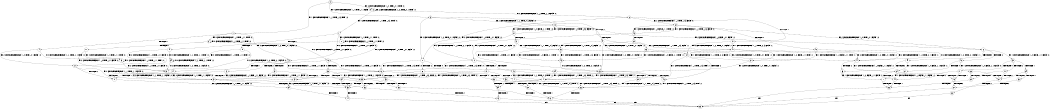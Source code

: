 digraph BCG {
size = "7, 10.5";
center = TRUE;
node [shape = circle];
0 [peripheries = 2];
0 -> 1 [label = "EX !1 !ATOMIC_EXCH_BRANCH (1, +1, TRUE, +0, 3, TRUE) !:0:"];
0 -> 2 [label = "EX !2 !ATOMIC_EXCH_BRANCH (1, +0, TRUE, +0, 1, TRUE) !:0:"];
0 -> 3 [label = "EX !0 !ATOMIC_EXCH_BRANCH (1, +1, TRUE, +1, 1, FALSE) !:0:"];
1 -> 4 [label = "TERMINATE !1"];
1 -> 5 [label = "EX !2 !ATOMIC_EXCH_BRANCH (1, +0, TRUE, +0, 1, FALSE) !:0:"];
1 -> 6 [label = "EX !0 !ATOMIC_EXCH_BRANCH (1, +1, TRUE, +1, 1, TRUE) !:0:"];
2 -> 7 [label = "EX !1 !ATOMIC_EXCH_BRANCH (1, +1, TRUE, +0, 3, TRUE) !:0:"];
2 -> 8 [label = "EX !0 !ATOMIC_EXCH_BRANCH (1, +1, TRUE, +1, 1, FALSE) !:0:"];
2 -> 2 [label = "EX !2 !ATOMIC_EXCH_BRANCH (1, +0, TRUE, +0, 1, TRUE) !:0:"];
3 -> 9 [label = "TERMINATE !0"];
3 -> 10 [label = "EX !1 !ATOMIC_EXCH_BRANCH (1, +1, TRUE, +0, 3, FALSE) !:0:"];
3 -> 11 [label = "EX !2 !ATOMIC_EXCH_BRANCH (1, +0, TRUE, +0, 1, FALSE) !:0:"];
4 -> 12 [label = "EX !2 !ATOMIC_EXCH_BRANCH (1, +0, TRUE, +0, 1, FALSE) !:0:"];
4 -> 13 [label = "EX !0 !ATOMIC_EXCH_BRANCH (1, +1, TRUE, +1, 1, TRUE) !:0:"];
5 -> 14 [label = "TERMINATE !1"];
5 -> 15 [label = "TERMINATE !2"];
5 -> 16 [label = "EX !0 !ATOMIC_EXCH_BRANCH (1, +1, TRUE, +1, 1, FALSE) !:0:"];
6 -> 17 [label = "TERMINATE !1"];
6 -> 18 [label = "EX !2 !ATOMIC_EXCH_BRANCH (1, +0, TRUE, +0, 1, FALSE) !:0:"];
6 -> 6 [label = "EX !0 !ATOMIC_EXCH_BRANCH (1, +1, TRUE, +1, 1, TRUE) !:0:"];
7 -> 19 [label = "TERMINATE !1"];
7 -> 20 [label = "EX !0 !ATOMIC_EXCH_BRANCH (1, +1, TRUE, +1, 1, TRUE) !:0:"];
7 -> 5 [label = "EX !2 !ATOMIC_EXCH_BRANCH (1, +0, TRUE, +0, 1, FALSE) !:0:"];
8 -> 21 [label = "TERMINATE !0"];
8 -> 22 [label = "EX !1 !ATOMIC_EXCH_BRANCH (1, +1, TRUE, +0, 3, FALSE) !:0:"];
8 -> 11 [label = "EX !2 !ATOMIC_EXCH_BRANCH (1, +0, TRUE, +0, 1, FALSE) !:0:"];
9 -> 23 [label = "EX !1 !ATOMIC_EXCH_BRANCH (1, +1, TRUE, +0, 3, FALSE) !:1:"];
9 -> 24 [label = "EX !2 !ATOMIC_EXCH_BRANCH (1, +0, TRUE, +0, 1, FALSE) !:1:"];
10 -> 25 [label = "TERMINATE !0"];
10 -> 26 [label = "EX !2 !ATOMIC_EXCH_BRANCH (1, +0, TRUE, +0, 1, FALSE) !:0:"];
10 -> 27 [label = "EX !1 !ATOMIC_EXCH_BRANCH (1, +0, FALSE, +1, 1, TRUE) !:0:"];
11 -> 28 [label = "TERMINATE !2"];
11 -> 29 [label = "TERMINATE !0"];
11 -> 16 [label = "EX !1 !ATOMIC_EXCH_BRANCH (1, +1, TRUE, +0, 3, TRUE) !:0:"];
12 -> 30 [label = "TERMINATE !2"];
12 -> 31 [label = "EX !0 !ATOMIC_EXCH_BRANCH (1, +1, TRUE, +1, 1, FALSE) !:0:"];
13 -> 32 [label = "EX !2 !ATOMIC_EXCH_BRANCH (1, +0, TRUE, +0, 1, FALSE) !:0:"];
13 -> 13 [label = "EX !0 !ATOMIC_EXCH_BRANCH (1, +1, TRUE, +1, 1, TRUE) !:0:"];
14 -> 30 [label = "TERMINATE !2"];
14 -> 31 [label = "EX !0 !ATOMIC_EXCH_BRANCH (1, +1, TRUE, +1, 1, FALSE) !:0:"];
15 -> 30 [label = "TERMINATE !1"];
15 -> 33 [label = "EX !0 !ATOMIC_EXCH_BRANCH (1, +1, TRUE, +1, 1, FALSE) !:0:"];
16 -> 34 [label = "TERMINATE !1"];
16 -> 35 [label = "TERMINATE !2"];
16 -> 36 [label = "TERMINATE !0"];
17 -> 32 [label = "EX !2 !ATOMIC_EXCH_BRANCH (1, +0, TRUE, +0, 1, FALSE) !:0:"];
17 -> 13 [label = "EX !0 !ATOMIC_EXCH_BRANCH (1, +1, TRUE, +1, 1, TRUE) !:0:"];
18 -> 37 [label = "TERMINATE !1"];
18 -> 38 [label = "TERMINATE !2"];
18 -> 16 [label = "EX !0 !ATOMIC_EXCH_BRANCH (1, +1, TRUE, +1, 1, FALSE) !:0:"];
19 -> 39 [label = "EX !0 !ATOMIC_EXCH_BRANCH (1, +1, TRUE, +1, 1, TRUE) !:0:"];
19 -> 12 [label = "EX !2 !ATOMIC_EXCH_BRANCH (1, +0, TRUE, +0, 1, FALSE) !:0:"];
20 -> 40 [label = "TERMINATE !1"];
20 -> 18 [label = "EX !2 !ATOMIC_EXCH_BRANCH (1, +0, TRUE, +0, 1, FALSE) !:0:"];
20 -> 20 [label = "EX !0 !ATOMIC_EXCH_BRANCH (1, +1, TRUE, +1, 1, TRUE) !:0:"];
21 -> 41 [label = "EX !1 !ATOMIC_EXCH_BRANCH (1, +1, TRUE, +0, 3, FALSE) !:1:"];
21 -> 24 [label = "EX !2 !ATOMIC_EXCH_BRANCH (1, +0, TRUE, +0, 1, FALSE) !:1:"];
22 -> 42 [label = "TERMINATE !0"];
22 -> 26 [label = "EX !2 !ATOMIC_EXCH_BRANCH (1, +0, TRUE, +0, 1, FALSE) !:0:"];
22 -> 43 [label = "EX !1 !ATOMIC_EXCH_BRANCH (1, +0, FALSE, +1, 1, TRUE) !:0:"];
23 -> 44 [label = "EX !2 !ATOMIC_EXCH_BRANCH (1, +0, TRUE, +0, 1, FALSE) !:1:"];
23 -> 45 [label = "EX !1 !ATOMIC_EXCH_BRANCH (1, +0, FALSE, +1, 1, TRUE) !:1:"];
24 -> 46 [label = "TERMINATE !2"];
24 -> 47 [label = "EX !1 !ATOMIC_EXCH_BRANCH (1, +1, TRUE, +0, 3, TRUE) !:1:"];
25 -> 44 [label = "EX !2 !ATOMIC_EXCH_BRANCH (1, +0, TRUE, +0, 1, FALSE) !:1:"];
25 -> 45 [label = "EX !1 !ATOMIC_EXCH_BRANCH (1, +0, FALSE, +1, 1, TRUE) !:1:"];
26 -> 48 [label = "TERMINATE !2"];
26 -> 49 [label = "TERMINATE !0"];
26 -> 50 [label = "EX !1 !ATOMIC_EXCH_BRANCH (1, +0, FALSE, +1, 1, FALSE) !:0:"];
27 -> 51 [label = "TERMINATE !0"];
27 -> 52 [label = "EX !2 !ATOMIC_EXCH_BRANCH (1, +0, TRUE, +0, 1, FALSE) !:0:"];
27 -> 10 [label = "EX !1 !ATOMIC_EXCH_BRANCH (1, +1, TRUE, +0, 3, FALSE) !:0:"];
28 -> 53 [label = "TERMINATE !0"];
28 -> 33 [label = "EX !1 !ATOMIC_EXCH_BRANCH (1, +1, TRUE, +0, 3, TRUE) !:0:"];
29 -> 46 [label = "TERMINATE !2"];
29 -> 47 [label = "EX !1 !ATOMIC_EXCH_BRANCH (1, +1, TRUE, +0, 3, TRUE) !:1:"];
30 -> 54 [label = "EX !0 !ATOMIC_EXCH_BRANCH (1, +1, TRUE, +1, 1, FALSE) !:0:"];
31 -> 55 [label = "TERMINATE !2"];
31 -> 56 [label = "TERMINATE !0"];
32 -> 57 [label = "TERMINATE !2"];
32 -> 31 [label = "EX !0 !ATOMIC_EXCH_BRANCH (1, +1, TRUE, +1, 1, FALSE) !:0:"];
33 -> 55 [label = "TERMINATE !1"];
33 -> 58 [label = "TERMINATE !0"];
34 -> 55 [label = "TERMINATE !2"];
34 -> 56 [label = "TERMINATE !0"];
35 -> 55 [label = "TERMINATE !1"];
35 -> 58 [label = "TERMINATE !0"];
36 -> 59 [label = "TERMINATE !1"];
36 -> 60 [label = "TERMINATE !2"];
37 -> 57 [label = "TERMINATE !2"];
37 -> 31 [label = "EX !0 !ATOMIC_EXCH_BRANCH (1, +1, TRUE, +1, 1, FALSE) !:0:"];
38 -> 57 [label = "TERMINATE !1"];
38 -> 33 [label = "EX !0 !ATOMIC_EXCH_BRANCH (1, +1, TRUE, +1, 1, FALSE) !:0:"];
39 -> 32 [label = "EX !2 !ATOMIC_EXCH_BRANCH (1, +0, TRUE, +0, 1, FALSE) !:0:"];
39 -> 39 [label = "EX !0 !ATOMIC_EXCH_BRANCH (1, +1, TRUE, +1, 1, TRUE) !:0:"];
40 -> 32 [label = "EX !2 !ATOMIC_EXCH_BRANCH (1, +0, TRUE, +0, 1, FALSE) !:0:"];
40 -> 39 [label = "EX !0 !ATOMIC_EXCH_BRANCH (1, +1, TRUE, +1, 1, TRUE) !:0:"];
41 -> 44 [label = "EX !2 !ATOMIC_EXCH_BRANCH (1, +0, TRUE, +0, 1, FALSE) !:1:"];
41 -> 61 [label = "EX !1 !ATOMIC_EXCH_BRANCH (1, +0, FALSE, +1, 1, TRUE) !:1:"];
42 -> 44 [label = "EX !2 !ATOMIC_EXCH_BRANCH (1, +0, TRUE, +0, 1, FALSE) !:1:"];
42 -> 61 [label = "EX !1 !ATOMIC_EXCH_BRANCH (1, +0, FALSE, +1, 1, TRUE) !:1:"];
43 -> 62 [label = "TERMINATE !0"];
43 -> 52 [label = "EX !2 !ATOMIC_EXCH_BRANCH (1, +0, TRUE, +0, 1, FALSE) !:0:"];
43 -> 22 [label = "EX !1 !ATOMIC_EXCH_BRANCH (1, +1, TRUE, +0, 3, FALSE) !:0:"];
44 -> 63 [label = "TERMINATE !2"];
44 -> 64 [label = "EX !1 !ATOMIC_EXCH_BRANCH (1, +0, FALSE, +1, 1, FALSE) !:1:"];
45 -> 65 [label = "EX !2 !ATOMIC_EXCH_BRANCH (1, +0, TRUE, +0, 1, FALSE) !:1:"];
45 -> 23 [label = "EX !1 !ATOMIC_EXCH_BRANCH (1, +1, TRUE, +0, 3, FALSE) !:1:"];
46 -> 66 [label = "EX !1 !ATOMIC_EXCH_BRANCH (1, +1, TRUE, +0, 3, TRUE) !:1:"];
47 -> 59 [label = "TERMINATE !1"];
47 -> 60 [label = "TERMINATE !2"];
48 -> 67 [label = "TERMINATE !0"];
48 -> 68 [label = "EX !1 !ATOMIC_EXCH_BRANCH (1, +0, FALSE, +1, 1, FALSE) !:0:"];
49 -> 63 [label = "TERMINATE !2"];
49 -> 64 [label = "EX !1 !ATOMIC_EXCH_BRANCH (1, +0, FALSE, +1, 1, FALSE) !:1:"];
50 -> 69 [label = "TERMINATE !1"];
50 -> 70 [label = "TERMINATE !2"];
50 -> 71 [label = "TERMINATE !0"];
51 -> 65 [label = "EX !2 !ATOMIC_EXCH_BRANCH (1, +0, TRUE, +0, 1, FALSE) !:1:"];
51 -> 23 [label = "EX !1 !ATOMIC_EXCH_BRANCH (1, +1, TRUE, +0, 3, FALSE) !:1:"];
52 -> 72 [label = "TERMINATE !2"];
52 -> 73 [label = "TERMINATE !0"];
52 -> 16 [label = "EX !1 !ATOMIC_EXCH_BRANCH (1, +1, TRUE, +0, 3, TRUE) !:0:"];
53 -> 66 [label = "EX !1 !ATOMIC_EXCH_BRANCH (1, +1, TRUE, +0, 3, TRUE) !:1:"];
54 -> 74 [label = "TERMINATE !0"];
55 -> 74 [label = "TERMINATE !0"];
56 -> 75 [label = "TERMINATE !2"];
57 -> 54 [label = "EX !0 !ATOMIC_EXCH_BRANCH (1, +1, TRUE, +1, 1, FALSE) !:0:"];
58 -> 76 [label = "TERMINATE !1"];
59 -> 75 [label = "TERMINATE !2"];
60 -> 76 [label = "TERMINATE !1"];
61 -> 65 [label = "EX !2 !ATOMIC_EXCH_BRANCH (1, +0, TRUE, +0, 1, FALSE) !:1:"];
61 -> 41 [label = "EX !1 !ATOMIC_EXCH_BRANCH (1, +1, TRUE, +0, 3, FALSE) !:1:"];
62 -> 65 [label = "EX !2 !ATOMIC_EXCH_BRANCH (1, +0, TRUE, +0, 1, FALSE) !:1:"];
62 -> 41 [label = "EX !1 !ATOMIC_EXCH_BRANCH (1, +1, TRUE, +0, 3, FALSE) !:1:"];
63 -> 77 [label = "EX !1 !ATOMIC_EXCH_BRANCH (1, +0, FALSE, +1, 1, FALSE) !:1:"];
64 -> 78 [label = "TERMINATE !1"];
64 -> 79 [label = "TERMINATE !2"];
65 -> 80 [label = "TERMINATE !2"];
65 -> 47 [label = "EX !1 !ATOMIC_EXCH_BRANCH (1, +1, TRUE, +0, 3, TRUE) !:1:"];
66 -> 76 [label = "TERMINATE !1"];
67 -> 77 [label = "EX !1 !ATOMIC_EXCH_BRANCH (1, +0, FALSE, +1, 1, FALSE) !:1:"];
68 -> 81 [label = "TERMINATE !1"];
68 -> 82 [label = "TERMINATE !0"];
69 -> 81 [label = "TERMINATE !2"];
69 -> 83 [label = "TERMINATE !0"];
70 -> 81 [label = "TERMINATE !1"];
70 -> 82 [label = "TERMINATE !0"];
71 -> 78 [label = "TERMINATE !1"];
71 -> 79 [label = "TERMINATE !2"];
72 -> 84 [label = "TERMINATE !0"];
72 -> 33 [label = "EX !1 !ATOMIC_EXCH_BRANCH (1, +1, TRUE, +0, 3, TRUE) !:0:"];
73 -> 80 [label = "TERMINATE !2"];
73 -> 47 [label = "EX !1 !ATOMIC_EXCH_BRANCH (1, +1, TRUE, +0, 3, TRUE) !:1:"];
74 -> 85 [label = "exit"];
75 -> 85 [label = "exit"];
76 -> 85 [label = "exit"];
77 -> 86 [label = "TERMINATE !1"];
78 -> 87 [label = "TERMINATE !2"];
79 -> 86 [label = "TERMINATE !1"];
80 -> 66 [label = "EX !1 !ATOMIC_EXCH_BRANCH (1, +1, TRUE, +0, 3, TRUE) !:1:"];
81 -> 88 [label = "TERMINATE !0"];
82 -> 86 [label = "TERMINATE !1"];
83 -> 87 [label = "TERMINATE !2"];
84 -> 66 [label = "EX !1 !ATOMIC_EXCH_BRANCH (1, +1, TRUE, +0, 3, TRUE) !:1:"];
86 -> 85 [label = "exit"];
87 -> 85 [label = "exit"];
88 -> 85 [label = "exit"];
}
